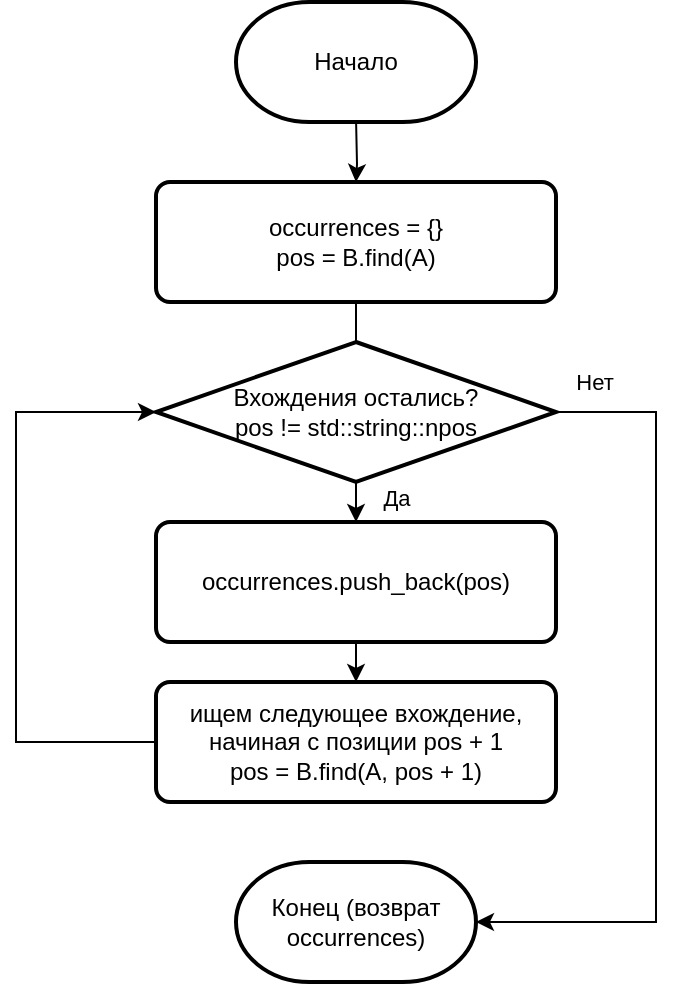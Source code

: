 <mxfile version="24.4.4" type="device">
  <diagram id="C5RBs43oDa-KdzZeNtuy" name="Page-1">
    <mxGraphModel dx="1147" dy="1806" grid="1" gridSize="10" guides="1" tooltips="1" connect="1" arrows="1" fold="1" page="1" pageScale="1" pageWidth="827" pageHeight="1169" math="0" shadow="0">
      <root>
        <mxCell id="WIyWlLk6GJQsqaUBKTNV-0" />
        <mxCell id="WIyWlLk6GJQsqaUBKTNV-1" parent="WIyWlLk6GJQsqaUBKTNV-0" />
        <mxCell id="S7_N-UKr1pL8a_zZHFVc-5" value="Начало" style="strokeWidth=2;html=1;shape=mxgraph.flowchart.terminator;whiteSpace=wrap;" parent="WIyWlLk6GJQsqaUBKTNV-1" vertex="1">
          <mxGeometry x="350" y="-600" width="120" height="60" as="geometry" />
        </mxCell>
        <mxCell id="SRNSHd6ge_EsEEtdElFu-7" value="" style="edgeStyle=orthogonalEdgeStyle;rounded=0;orthogonalLoop=1;jettySize=auto;html=1;" parent="WIyWlLk6GJQsqaUBKTNV-1" target="SRNSHd6ge_EsEEtdElFu-6" edge="1">
          <mxGeometry relative="1" as="geometry">
            <mxPoint x="410.043" y="-540" as="sourcePoint" />
          </mxGeometry>
        </mxCell>
        <mxCell id="SRNSHd6ge_EsEEtdElFu-6" value="occurrences = {}&lt;br&gt;pos = B.find(A)" style="rounded=1;whiteSpace=wrap;html=1;absoluteArcSize=1;arcSize=14;strokeWidth=2;strokeColor=default;align=center;verticalAlign=middle;fillColor=default;" parent="WIyWlLk6GJQsqaUBKTNV-1" vertex="1">
          <mxGeometry x="310" y="-510" width="200" height="60" as="geometry" />
        </mxCell>
        <mxCell id="SRNSHd6ge_EsEEtdElFu-37" style="edgeStyle=orthogonalEdgeStyle;rounded=0;orthogonalLoop=1;jettySize=auto;html=1;entryX=0.5;entryY=0;entryDx=0;entryDy=0;" parent="WIyWlLk6GJQsqaUBKTNV-1" edge="1">
          <mxGeometry relative="1" as="geometry">
            <Array as="points">
              <mxPoint x="800" y="-390" />
              <mxPoint x="800" y="640" />
              <mxPoint x="410" y="640" />
            </Array>
            <mxPoint x="410" y="670" as="targetPoint" />
          </mxGeometry>
        </mxCell>
        <mxCell id="SRNSHd6ge_EsEEtdElFu-24" style="edgeStyle=orthogonalEdgeStyle;rounded=0;orthogonalLoop=1;jettySize=auto;html=1;entryX=0.5;entryY=0;entryDx=0;entryDy=0;" parent="WIyWlLk6GJQsqaUBKTNV-1" edge="1">
          <mxGeometry relative="1" as="geometry">
            <Array as="points">
              <mxPoint x="600" y="-30" />
              <mxPoint x="600" y="110" />
              <mxPoint x="410" y="110" />
            </Array>
            <mxPoint x="510" y="-29.947" as="sourcePoint" />
          </mxGeometry>
        </mxCell>
        <mxCell id="SRNSHd6ge_EsEEtdElFu-38" style="edgeStyle=orthogonalEdgeStyle;rounded=0;orthogonalLoop=1;jettySize=auto;html=1;entryX=0;entryY=0.5;entryDx=0;entryDy=0;entryPerimeter=0;exitX=0;exitY=0.5;exitDx=0;exitDy=0;" parent="WIyWlLk6GJQsqaUBKTNV-1" edge="1">
          <mxGeometry relative="1" as="geometry">
            <Array as="points">
              <mxPoint x="150" y="590" />
              <mxPoint x="150" y="-390" />
            </Array>
            <mxPoint x="310" y="-390" as="targetPoint" />
          </mxGeometry>
        </mxCell>
        <mxCell id="gohF25LUEKTXvDDzDyy9-20" value="Конец (возврат occurrences)" style="strokeWidth=2;html=1;shape=mxgraph.flowchart.terminator;whiteSpace=wrap;" parent="WIyWlLk6GJQsqaUBKTNV-1" vertex="1">
          <mxGeometry x="350" y="-170" width="120" height="60" as="geometry" />
        </mxCell>
        <mxCell id="gohF25LUEKTXvDDzDyy9-28" style="edgeStyle=orthogonalEdgeStyle;rounded=0;orthogonalLoop=1;jettySize=auto;html=1;entryX=0.5;entryY=0;entryDx=0;entryDy=0;entryPerimeter=0;" parent="WIyWlLk6GJQsqaUBKTNV-1" source="SRNSHd6ge_EsEEtdElFu-6" edge="1">
          <mxGeometry relative="1" as="geometry">
            <mxPoint x="410" y="-420" as="targetPoint" />
          </mxGeometry>
        </mxCell>
        <mxCell id="9uTxyz1QoavS-g5nwS-g-8" style="edgeStyle=orthogonalEdgeStyle;rounded=0;orthogonalLoop=1;jettySize=auto;html=1;entryX=0.5;entryY=0;entryDx=0;entryDy=0;" edge="1" parent="WIyWlLk6GJQsqaUBKTNV-1" source="9uTxyz1QoavS-g5nwS-g-4" target="9uTxyz1QoavS-g5nwS-g-5">
          <mxGeometry relative="1" as="geometry" />
        </mxCell>
        <mxCell id="9uTxyz1QoavS-g5nwS-g-14" value="Да" style="edgeLabel;html=1;align=center;verticalAlign=middle;resizable=0;points=[];" vertex="1" connectable="0" parent="9uTxyz1QoavS-g5nwS-g-8">
          <mxGeometry x="0.576" relative="1" as="geometry">
            <mxPoint x="20" as="offset" />
          </mxGeometry>
        </mxCell>
        <mxCell id="9uTxyz1QoavS-g5nwS-g-4" value="Вхождения остались?&lt;div&gt;pos != std::string::npos&lt;br&gt;&lt;/div&gt;" style="strokeWidth=2;html=1;shape=mxgraph.flowchart.decision;whiteSpace=wrap;" vertex="1" parent="WIyWlLk6GJQsqaUBKTNV-1">
          <mxGeometry x="310" y="-430" width="200" height="70" as="geometry" />
        </mxCell>
        <mxCell id="9uTxyz1QoavS-g5nwS-g-9" style="edgeStyle=orthogonalEdgeStyle;rounded=0;orthogonalLoop=1;jettySize=auto;html=1;entryX=0.5;entryY=0;entryDx=0;entryDy=0;" edge="1" parent="WIyWlLk6GJQsqaUBKTNV-1" source="9uTxyz1QoavS-g5nwS-g-5" target="9uTxyz1QoavS-g5nwS-g-6">
          <mxGeometry relative="1" as="geometry" />
        </mxCell>
        <mxCell id="9uTxyz1QoavS-g5nwS-g-5" value="occurrences.push_back(pos)" style="rounded=1;whiteSpace=wrap;html=1;absoluteArcSize=1;arcSize=14;strokeWidth=2;strokeColor=default;align=center;verticalAlign=middle;fillColor=default;" vertex="1" parent="WIyWlLk6GJQsqaUBKTNV-1">
          <mxGeometry x="310" y="-340" width="200" height="60" as="geometry" />
        </mxCell>
        <mxCell id="9uTxyz1QoavS-g5nwS-g-6" value="&lt;div&gt;ищем следующее вхождение, начиная с позиции pos + 1&lt;br&gt;&lt;/div&gt;pos = B.find(A, pos + 1)" style="rounded=1;whiteSpace=wrap;html=1;absoluteArcSize=1;arcSize=14;strokeWidth=2;strokeColor=default;align=center;verticalAlign=middle;fillColor=default;" vertex="1" parent="WIyWlLk6GJQsqaUBKTNV-1">
          <mxGeometry x="310" y="-260" width="200" height="60" as="geometry" />
        </mxCell>
        <mxCell id="9uTxyz1QoavS-g5nwS-g-10" style="edgeStyle=orthogonalEdgeStyle;rounded=0;orthogonalLoop=1;jettySize=auto;html=1;entryX=0;entryY=0.5;entryDx=0;entryDy=0;entryPerimeter=0;" edge="1" parent="WIyWlLk6GJQsqaUBKTNV-1" source="9uTxyz1QoavS-g5nwS-g-6" target="9uTxyz1QoavS-g5nwS-g-4">
          <mxGeometry relative="1" as="geometry">
            <Array as="points">
              <mxPoint x="240" y="-230" />
              <mxPoint x="240" y="-395" />
            </Array>
          </mxGeometry>
        </mxCell>
        <mxCell id="9uTxyz1QoavS-g5nwS-g-11" style="edgeStyle=orthogonalEdgeStyle;rounded=0;orthogonalLoop=1;jettySize=auto;html=1;entryX=1;entryY=0.5;entryDx=0;entryDy=0;entryPerimeter=0;" edge="1" parent="WIyWlLk6GJQsqaUBKTNV-1" source="9uTxyz1QoavS-g5nwS-g-4" target="gohF25LUEKTXvDDzDyy9-20">
          <mxGeometry relative="1" as="geometry">
            <Array as="points">
              <mxPoint x="560" y="-395" />
              <mxPoint x="560" y="-140" />
            </Array>
          </mxGeometry>
        </mxCell>
        <mxCell id="9uTxyz1QoavS-g5nwS-g-13" value="Нет" style="edgeLabel;html=1;align=center;verticalAlign=middle;resizable=0;points=[];" vertex="1" connectable="0" parent="9uTxyz1QoavS-g5nwS-g-11">
          <mxGeometry x="-0.903" y="-1" relative="1" as="geometry">
            <mxPoint y="-16" as="offset" />
          </mxGeometry>
        </mxCell>
      </root>
    </mxGraphModel>
  </diagram>
</mxfile>
